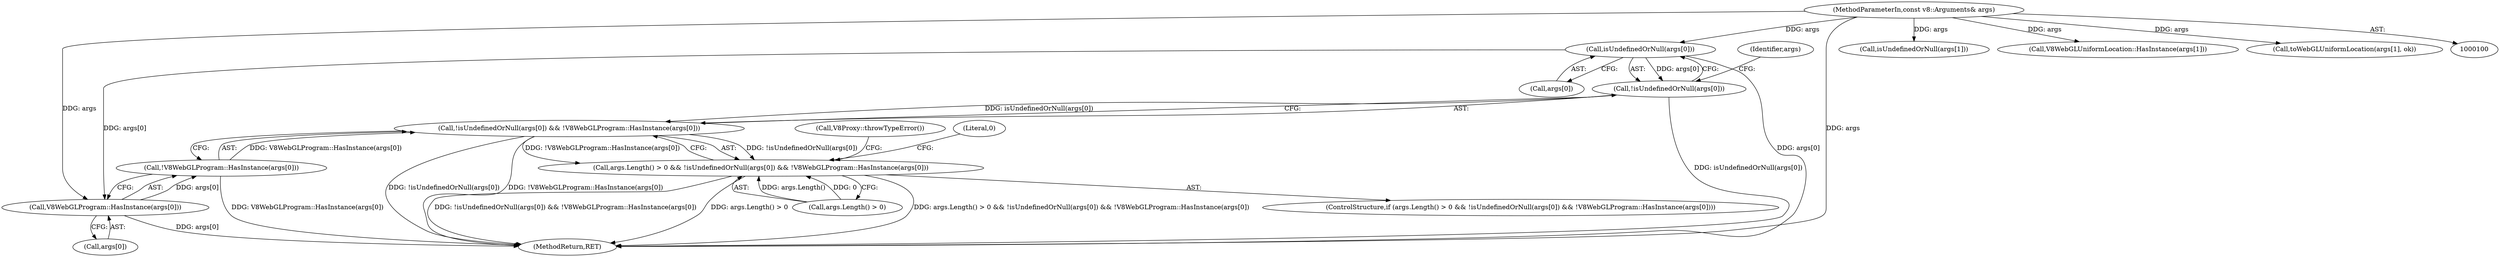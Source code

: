 digraph "0_Chrome_e9372a1bfd3588a80fcf49aa07321f0971dd6091_61@array" {
"1000128" [label="(Call,isUndefinedOrNull(args[0]))"];
"1000101" [label="(MethodParameterIn,const v8::Arguments& args)"];
"1000127" [label="(Call,!isUndefinedOrNull(args[0]))"];
"1000126" [label="(Call,!isUndefinedOrNull(args[0]) && !V8WebGLProgram::HasInstance(args[0]))"];
"1000122" [label="(Call,args.Length() > 0 && !isUndefinedOrNull(args[0]) && !V8WebGLProgram::HasInstance(args[0]))"];
"1000133" [label="(Call,V8WebGLProgram::HasInstance(args[0]))"];
"1000132" [label="(Call,!V8WebGLProgram::HasInstance(args[0]))"];
"1000149" [label="(Call,isUndefinedOrNull(args[1]))"];
"1000133" [label="(Call,V8WebGLProgram::HasInstance(args[0]))"];
"1000134" [label="(Call,args[0])"];
"1000132" [label="(Call,!V8WebGLProgram::HasInstance(args[0]))"];
"1000154" [label="(Call,V8WebGLUniformLocation::HasInstance(args[1]))"];
"1000122" [label="(Call,args.Length() > 0 && !isUndefinedOrNull(args[0]) && !V8WebGLProgram::HasInstance(args[0]))"];
"1000138" [label="(Call,V8Proxy::throwTypeError())"];
"1000135" [label="(Identifier,args)"];
"1000128" [label="(Call,isUndefinedOrNull(args[0]))"];
"1000121" [label="(ControlStructure,if (args.Length() > 0 && !isUndefinedOrNull(args[0]) && !V8WebGLProgram::HasInstance(args[0])))"];
"1000123" [label="(Call,args.Length() > 0)"];
"1000193" [label="(MethodReturn,RET)"];
"1000101" [label="(MethodParameterIn,const v8::Arguments& args)"];
"1000129" [label="(Call,args[0])"];
"1000141" [label="(Literal,0)"];
"1000169" [label="(Call,toWebGLUniformLocation(args[1], ok))"];
"1000127" [label="(Call,!isUndefinedOrNull(args[0]))"];
"1000126" [label="(Call,!isUndefinedOrNull(args[0]) && !V8WebGLProgram::HasInstance(args[0]))"];
"1000128" -> "1000127"  [label="AST: "];
"1000128" -> "1000129"  [label="CFG: "];
"1000129" -> "1000128"  [label="AST: "];
"1000127" -> "1000128"  [label="CFG: "];
"1000128" -> "1000193"  [label="DDG: args[0]"];
"1000128" -> "1000127"  [label="DDG: args[0]"];
"1000101" -> "1000128"  [label="DDG: args"];
"1000128" -> "1000133"  [label="DDG: args[0]"];
"1000101" -> "1000100"  [label="AST: "];
"1000101" -> "1000193"  [label="DDG: args"];
"1000101" -> "1000133"  [label="DDG: args"];
"1000101" -> "1000149"  [label="DDG: args"];
"1000101" -> "1000154"  [label="DDG: args"];
"1000101" -> "1000169"  [label="DDG: args"];
"1000127" -> "1000126"  [label="AST: "];
"1000135" -> "1000127"  [label="CFG: "];
"1000126" -> "1000127"  [label="CFG: "];
"1000127" -> "1000193"  [label="DDG: isUndefinedOrNull(args[0])"];
"1000127" -> "1000126"  [label="DDG: isUndefinedOrNull(args[0])"];
"1000126" -> "1000122"  [label="AST: "];
"1000126" -> "1000132"  [label="CFG: "];
"1000132" -> "1000126"  [label="AST: "];
"1000122" -> "1000126"  [label="CFG: "];
"1000126" -> "1000193"  [label="DDG: !V8WebGLProgram::HasInstance(args[0])"];
"1000126" -> "1000193"  [label="DDG: !isUndefinedOrNull(args[0])"];
"1000126" -> "1000122"  [label="DDG: !isUndefinedOrNull(args[0])"];
"1000126" -> "1000122"  [label="DDG: !V8WebGLProgram::HasInstance(args[0])"];
"1000132" -> "1000126"  [label="DDG: V8WebGLProgram::HasInstance(args[0])"];
"1000122" -> "1000121"  [label="AST: "];
"1000122" -> "1000123"  [label="CFG: "];
"1000123" -> "1000122"  [label="AST: "];
"1000138" -> "1000122"  [label="CFG: "];
"1000141" -> "1000122"  [label="CFG: "];
"1000122" -> "1000193"  [label="DDG: !isUndefinedOrNull(args[0]) && !V8WebGLProgram::HasInstance(args[0])"];
"1000122" -> "1000193"  [label="DDG: args.Length() > 0"];
"1000122" -> "1000193"  [label="DDG: args.Length() > 0 && !isUndefinedOrNull(args[0]) && !V8WebGLProgram::HasInstance(args[0])"];
"1000123" -> "1000122"  [label="DDG: args.Length()"];
"1000123" -> "1000122"  [label="DDG: 0"];
"1000133" -> "1000132"  [label="AST: "];
"1000133" -> "1000134"  [label="CFG: "];
"1000134" -> "1000133"  [label="AST: "];
"1000132" -> "1000133"  [label="CFG: "];
"1000133" -> "1000193"  [label="DDG: args[0]"];
"1000133" -> "1000132"  [label="DDG: args[0]"];
"1000132" -> "1000193"  [label="DDG: V8WebGLProgram::HasInstance(args[0])"];
}
